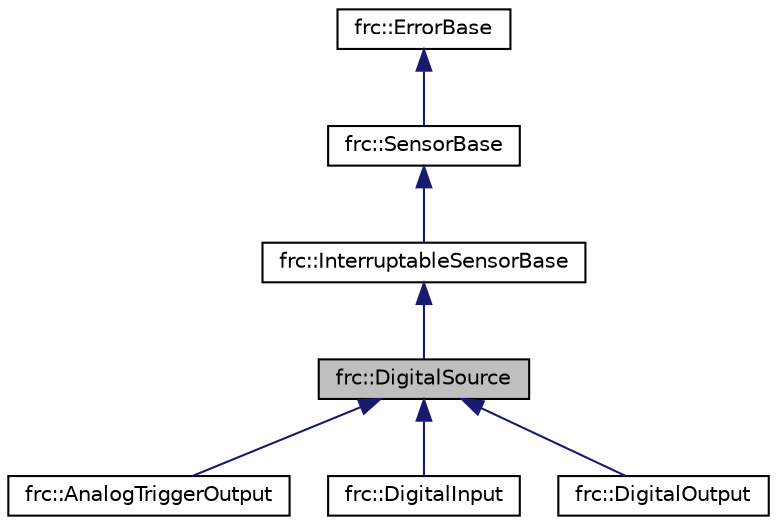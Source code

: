digraph "frc::DigitalSource"
{
  edge [fontname="Helvetica",fontsize="10",labelfontname="Helvetica",labelfontsize="10"];
  node [fontname="Helvetica",fontsize="10",shape=record];
  Node1 [label="frc::DigitalSource",height=0.2,width=0.4,color="black", fillcolor="grey75", style="filled", fontcolor="black"];
  Node2 -> Node1 [dir="back",color="midnightblue",fontsize="10",style="solid",fontname="Helvetica"];
  Node2 [label="frc::InterruptableSensorBase",height=0.2,width=0.4,color="black", fillcolor="white", style="filled",URL="$classfrc_1_1InterruptableSensorBase.html"];
  Node3 -> Node2 [dir="back",color="midnightblue",fontsize="10",style="solid",fontname="Helvetica"];
  Node3 [label="frc::SensorBase",height=0.2,width=0.4,color="black", fillcolor="white", style="filled",URL="$classfrc_1_1SensorBase.html",tooltip="Base class for all sensors. "];
  Node4 -> Node3 [dir="back",color="midnightblue",fontsize="10",style="solid",fontname="Helvetica"];
  Node4 [label="frc::ErrorBase",height=0.2,width=0.4,color="black", fillcolor="white", style="filled",URL="$classfrc_1_1ErrorBase.html",tooltip="Base class for most objects. "];
  Node1 -> Node5 [dir="back",color="midnightblue",fontsize="10",style="solid",fontname="Helvetica"];
  Node5 [label="frc::AnalogTriggerOutput",height=0.2,width=0.4,color="black", fillcolor="white", style="filled",URL="$classfrc_1_1AnalogTriggerOutput.html",tooltip="Class to represent a specific output from an analog trigger. "];
  Node1 -> Node6 [dir="back",color="midnightblue",fontsize="10",style="solid",fontname="Helvetica"];
  Node6 [label="frc::DigitalInput",height=0.2,width=0.4,color="black", fillcolor="white", style="filled",URL="$classfrc_1_1DigitalInput.html",tooltip="Class to read a digital input. "];
  Node1 -> Node7 [dir="back",color="midnightblue",fontsize="10",style="solid",fontname="Helvetica"];
  Node7 [label="frc::DigitalOutput",height=0.2,width=0.4,color="black", fillcolor="white", style="filled",URL="$classfrc_1_1DigitalOutput.html",tooltip="Class to write to digital outputs. "];
}
